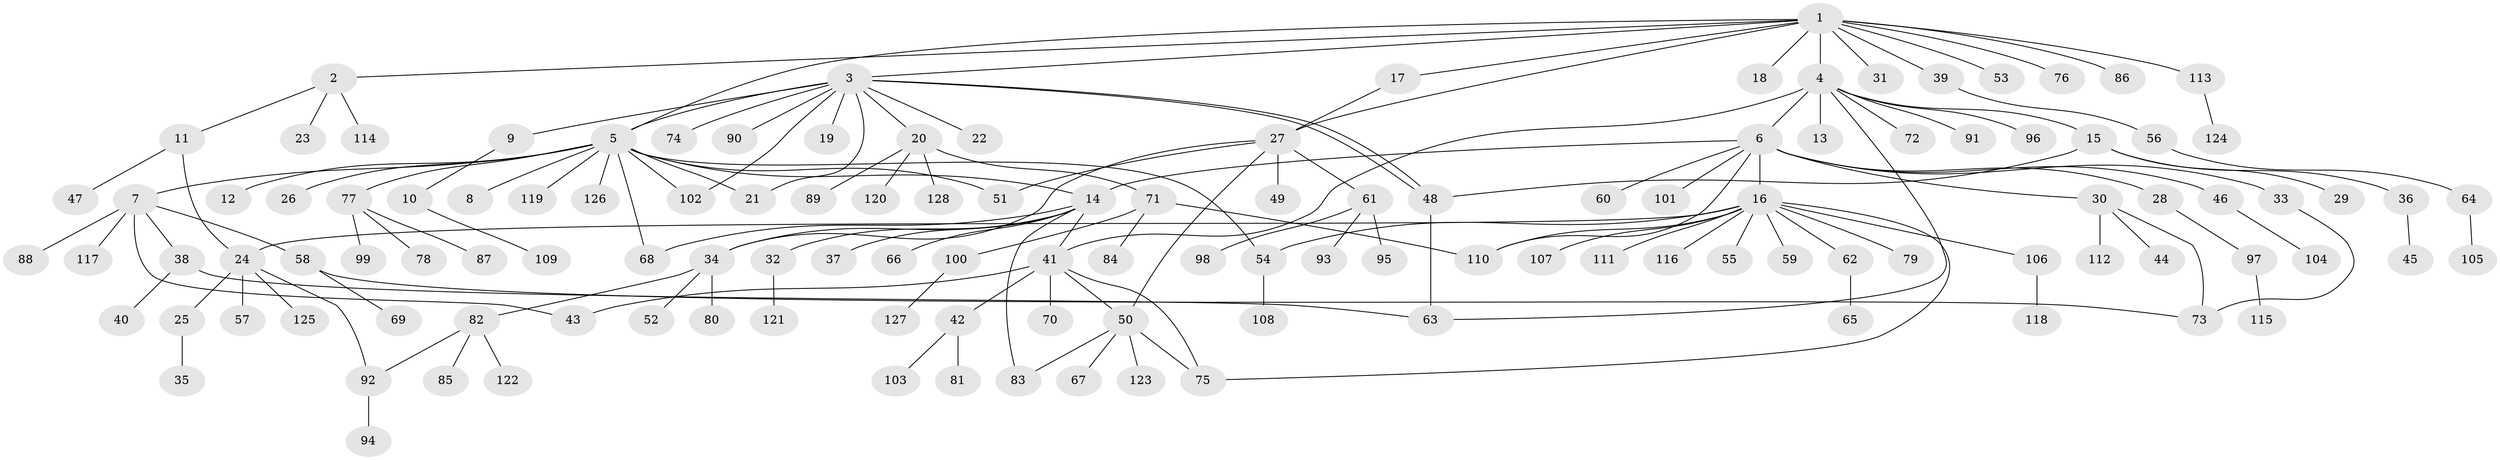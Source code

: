 // Generated by graph-tools (version 1.1) at 2025/35/03/09/25 02:35:29]
// undirected, 128 vertices, 152 edges
graph export_dot {
graph [start="1"]
  node [color=gray90,style=filled];
  1;
  2;
  3;
  4;
  5;
  6;
  7;
  8;
  9;
  10;
  11;
  12;
  13;
  14;
  15;
  16;
  17;
  18;
  19;
  20;
  21;
  22;
  23;
  24;
  25;
  26;
  27;
  28;
  29;
  30;
  31;
  32;
  33;
  34;
  35;
  36;
  37;
  38;
  39;
  40;
  41;
  42;
  43;
  44;
  45;
  46;
  47;
  48;
  49;
  50;
  51;
  52;
  53;
  54;
  55;
  56;
  57;
  58;
  59;
  60;
  61;
  62;
  63;
  64;
  65;
  66;
  67;
  68;
  69;
  70;
  71;
  72;
  73;
  74;
  75;
  76;
  77;
  78;
  79;
  80;
  81;
  82;
  83;
  84;
  85;
  86;
  87;
  88;
  89;
  90;
  91;
  92;
  93;
  94;
  95;
  96;
  97;
  98;
  99;
  100;
  101;
  102;
  103;
  104;
  105;
  106;
  107;
  108;
  109;
  110;
  111;
  112;
  113;
  114;
  115;
  116;
  117;
  118;
  119;
  120;
  121;
  122;
  123;
  124;
  125;
  126;
  127;
  128;
  1 -- 2;
  1 -- 3;
  1 -- 4;
  1 -- 5;
  1 -- 17;
  1 -- 18;
  1 -- 27;
  1 -- 31;
  1 -- 39;
  1 -- 53;
  1 -- 76;
  1 -- 86;
  1 -- 113;
  2 -- 11;
  2 -- 23;
  2 -- 114;
  3 -- 5;
  3 -- 9;
  3 -- 19;
  3 -- 20;
  3 -- 21;
  3 -- 22;
  3 -- 48;
  3 -- 48;
  3 -- 74;
  3 -- 90;
  3 -- 102;
  4 -- 6;
  4 -- 13;
  4 -- 15;
  4 -- 41;
  4 -- 63;
  4 -- 72;
  4 -- 91;
  4 -- 96;
  5 -- 7;
  5 -- 8;
  5 -- 12;
  5 -- 14;
  5 -- 21;
  5 -- 26;
  5 -- 51;
  5 -- 54;
  5 -- 68;
  5 -- 77;
  5 -- 102;
  5 -- 119;
  5 -- 126;
  6 -- 14;
  6 -- 16;
  6 -- 28;
  6 -- 30;
  6 -- 33;
  6 -- 46;
  6 -- 60;
  6 -- 101;
  6 -- 110;
  7 -- 38;
  7 -- 43;
  7 -- 58;
  7 -- 88;
  7 -- 117;
  9 -- 10;
  10 -- 109;
  11 -- 24;
  11 -- 47;
  14 -- 32;
  14 -- 34;
  14 -- 37;
  14 -- 41;
  14 -- 66;
  14 -- 68;
  14 -- 83;
  15 -- 29;
  15 -- 36;
  15 -- 48;
  16 -- 24;
  16 -- 54;
  16 -- 55;
  16 -- 59;
  16 -- 62;
  16 -- 75;
  16 -- 79;
  16 -- 106;
  16 -- 107;
  16 -- 110;
  16 -- 111;
  16 -- 116;
  17 -- 27;
  20 -- 71;
  20 -- 89;
  20 -- 120;
  20 -- 128;
  24 -- 25;
  24 -- 57;
  24 -- 92;
  24 -- 125;
  25 -- 35;
  27 -- 34;
  27 -- 49;
  27 -- 50;
  27 -- 51;
  27 -- 61;
  28 -- 97;
  30 -- 44;
  30 -- 73;
  30 -- 112;
  32 -- 121;
  33 -- 73;
  34 -- 52;
  34 -- 80;
  34 -- 82;
  36 -- 45;
  38 -- 40;
  38 -- 63;
  39 -- 56;
  41 -- 42;
  41 -- 43;
  41 -- 50;
  41 -- 70;
  41 -- 75;
  42 -- 81;
  42 -- 103;
  46 -- 104;
  48 -- 63;
  50 -- 67;
  50 -- 75;
  50 -- 83;
  50 -- 123;
  54 -- 108;
  56 -- 64;
  58 -- 69;
  58 -- 73;
  61 -- 93;
  61 -- 95;
  61 -- 98;
  62 -- 65;
  64 -- 105;
  71 -- 84;
  71 -- 100;
  71 -- 110;
  77 -- 78;
  77 -- 87;
  77 -- 99;
  82 -- 85;
  82 -- 92;
  82 -- 122;
  92 -- 94;
  97 -- 115;
  100 -- 127;
  106 -- 118;
  113 -- 124;
}
